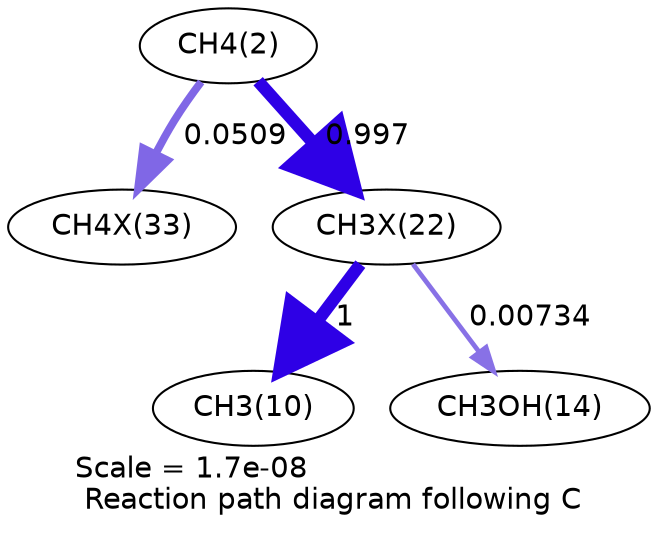 digraph reaction_paths {
center=1;
s4 -> s49[fontname="Helvetica", penwidth=3.75, arrowsize=1.88, color="0.7, 0.551, 0.9"
, label=" 0.0509"];
s4 -> s44[fontname="Helvetica", penwidth=6, arrowsize=3, color="0.7, 1.5, 0.9"
, label=" 0.997"];
s44 -> s12[fontname="Helvetica", penwidth=6, arrowsize=3, color="0.7, 1.5, 0.9"
, label=" 1"];
s44 -> s16[fontname="Helvetica", penwidth=2.29, arrowsize=1.14, color="0.7, 0.507, 0.9"
, label=" 0.00734"];
s4 [ fontname="Helvetica", label="CH4(2)"];
s12 [ fontname="Helvetica", label="CH3(10)"];
s16 [ fontname="Helvetica", label="CH3OH(14)"];
s44 [ fontname="Helvetica", label="CH3X(22)"];
s49 [ fontname="Helvetica", label="CH4X(33)"];
 label = "Scale = 1.7e-08\l Reaction path diagram following C";
 fontname = "Helvetica";
}
